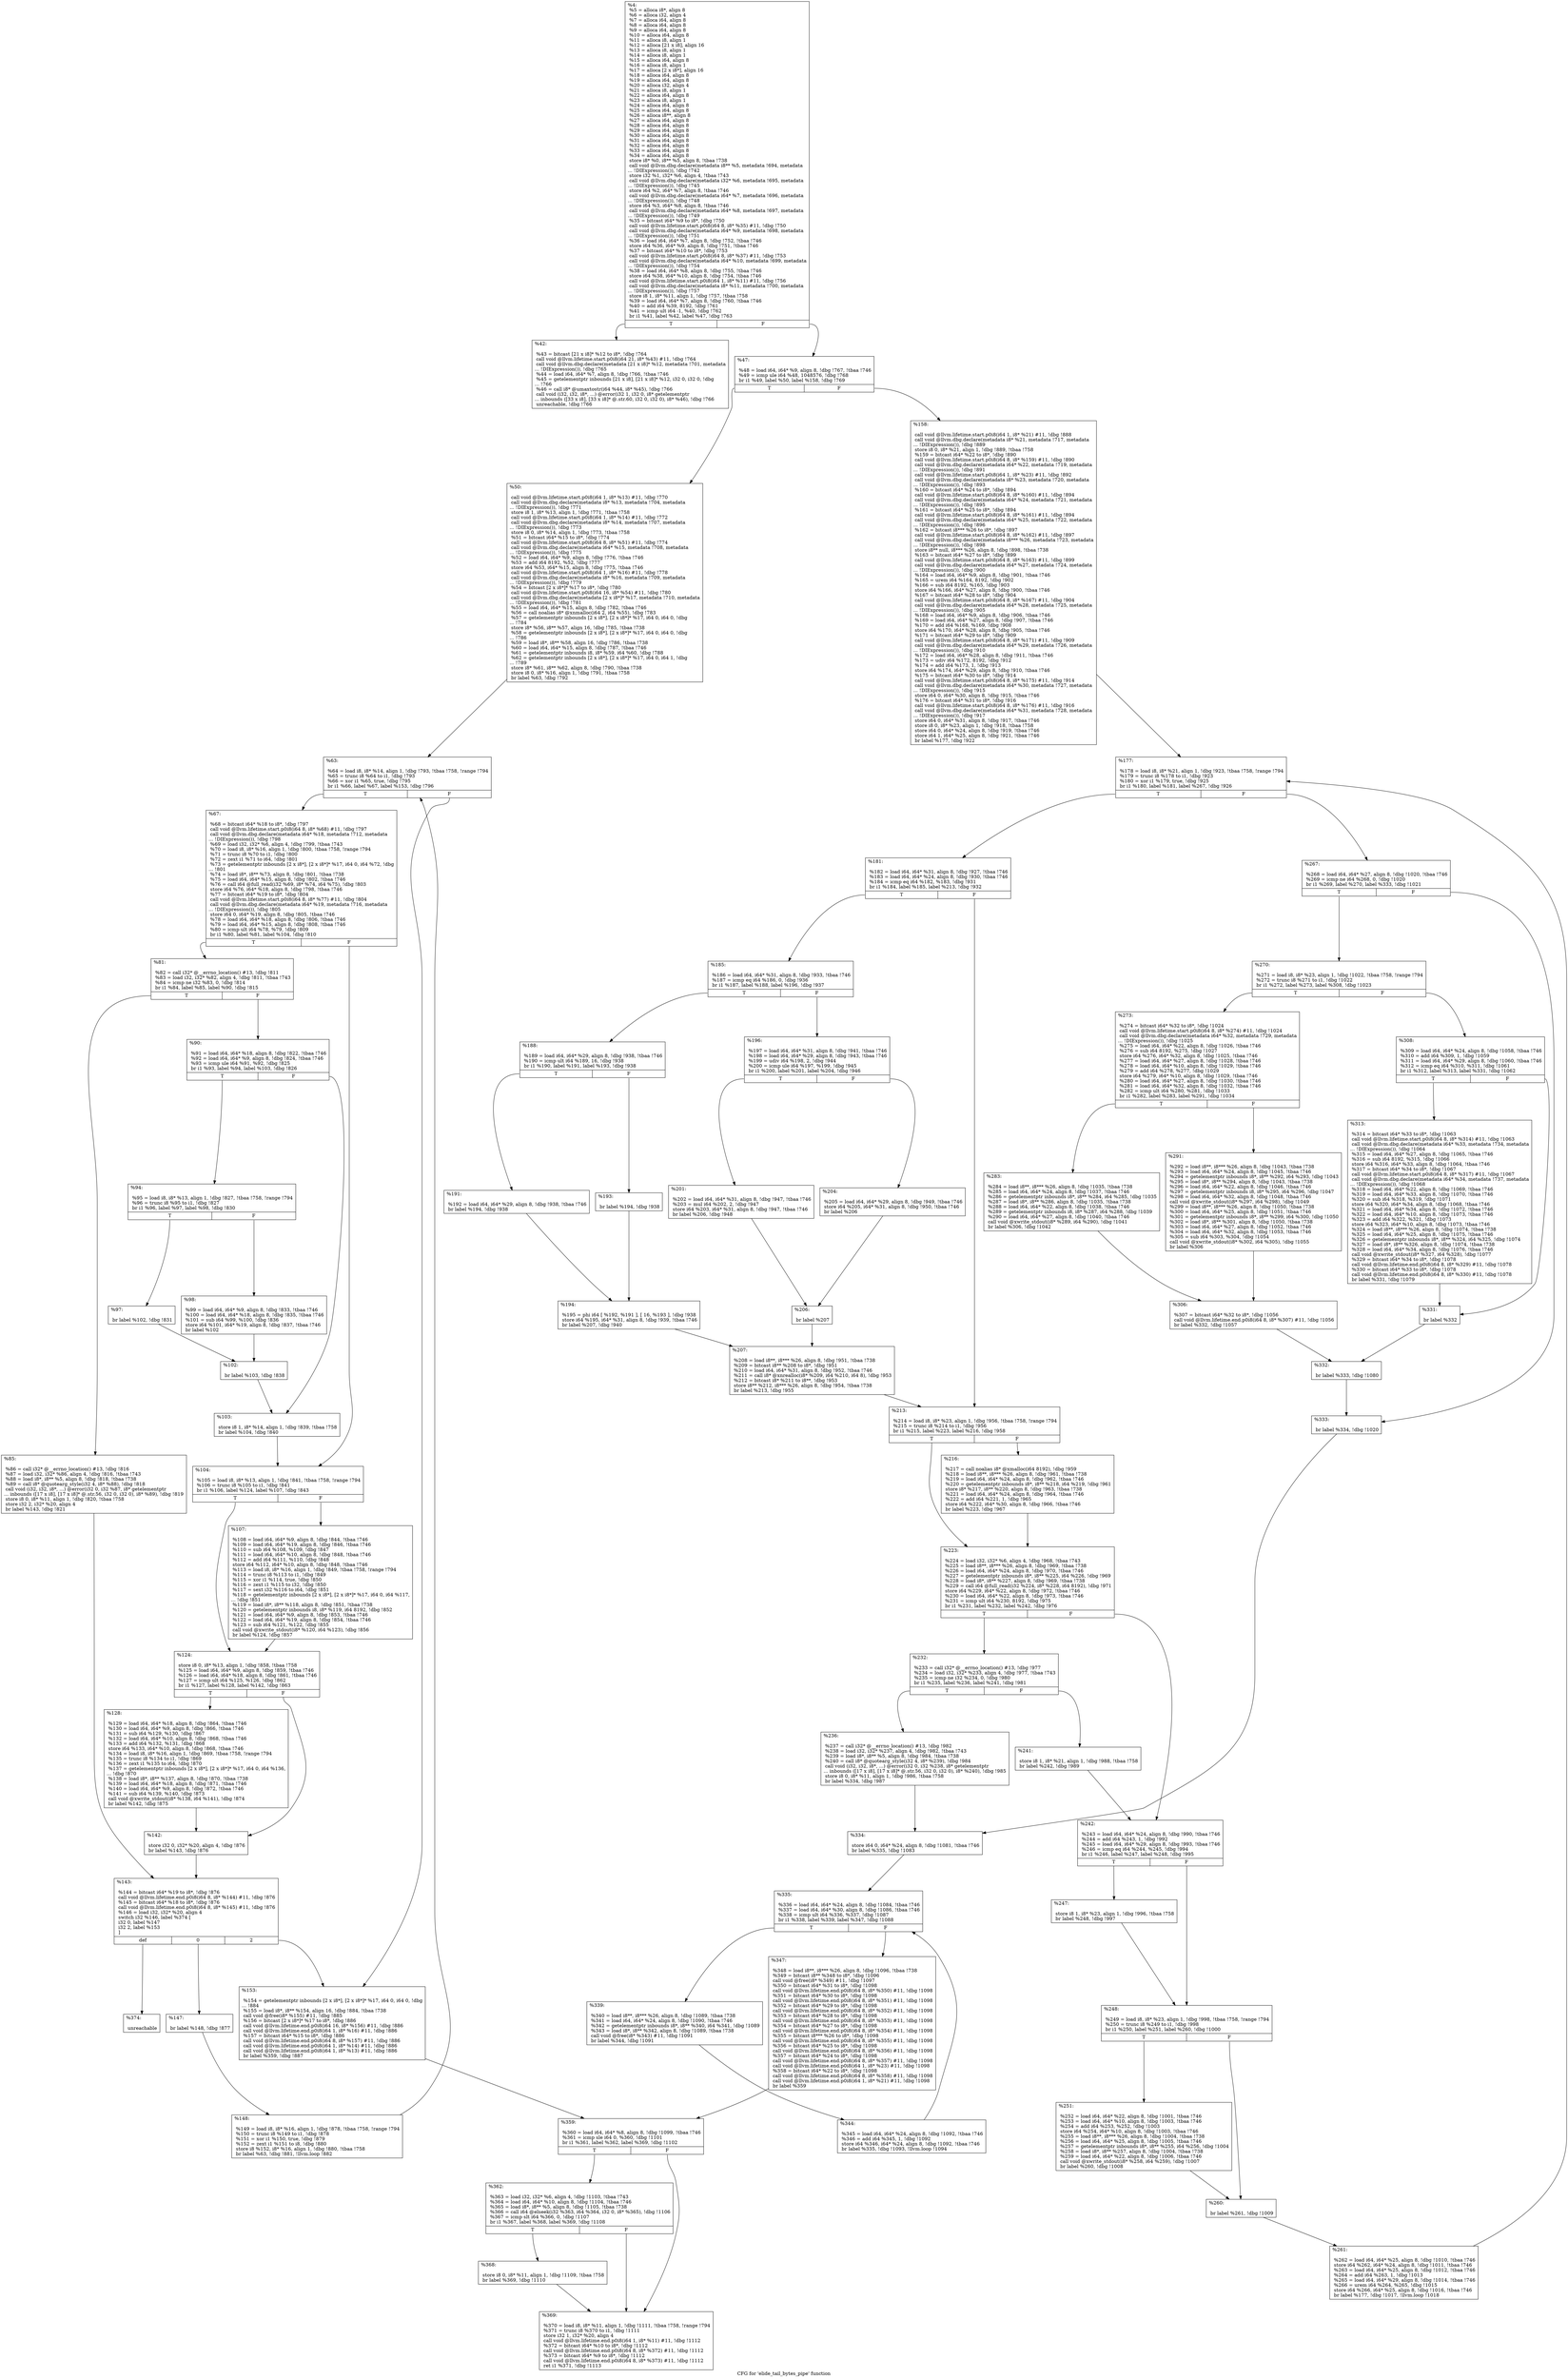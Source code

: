 digraph "CFG for 'elide_tail_bytes_pipe' function" {
	label="CFG for 'elide_tail_bytes_pipe' function";

	Node0x2167550 [shape=record,label="{%4:\l  %5 = alloca i8*, align 8\l  %6 = alloca i32, align 4\l  %7 = alloca i64, align 8\l  %8 = alloca i64, align 8\l  %9 = alloca i64, align 8\l  %10 = alloca i64, align 8\l  %11 = alloca i8, align 1\l  %12 = alloca [21 x i8], align 16\l  %13 = alloca i8, align 1\l  %14 = alloca i8, align 1\l  %15 = alloca i64, align 8\l  %16 = alloca i8, align 1\l  %17 = alloca [2 x i8*], align 16\l  %18 = alloca i64, align 8\l  %19 = alloca i64, align 8\l  %20 = alloca i32, align 4\l  %21 = alloca i8, align 1\l  %22 = alloca i64, align 8\l  %23 = alloca i8, align 1\l  %24 = alloca i64, align 8\l  %25 = alloca i64, align 8\l  %26 = alloca i8**, align 8\l  %27 = alloca i64, align 8\l  %28 = alloca i64, align 8\l  %29 = alloca i64, align 8\l  %30 = alloca i64, align 8\l  %31 = alloca i64, align 8\l  %32 = alloca i64, align 8\l  %33 = alloca i64, align 8\l  %34 = alloca i64, align 8\l  store i8* %0, i8** %5, align 8, !tbaa !738\l  call void @llvm.dbg.declare(metadata i8** %5, metadata !694, metadata\l... !DIExpression()), !dbg !742\l  store i32 %1, i32* %6, align 4, !tbaa !743\l  call void @llvm.dbg.declare(metadata i32* %6, metadata !695, metadata\l... !DIExpression()), !dbg !745\l  store i64 %2, i64* %7, align 8, !tbaa !746\l  call void @llvm.dbg.declare(metadata i64* %7, metadata !696, metadata\l... !DIExpression()), !dbg !748\l  store i64 %3, i64* %8, align 8, !tbaa !746\l  call void @llvm.dbg.declare(metadata i64* %8, metadata !697, metadata\l... !DIExpression()), !dbg !749\l  %35 = bitcast i64* %9 to i8*, !dbg !750\l  call void @llvm.lifetime.start.p0i8(i64 8, i8* %35) #11, !dbg !750\l  call void @llvm.dbg.declare(metadata i64* %9, metadata !698, metadata\l... !DIExpression()), !dbg !751\l  %36 = load i64, i64* %7, align 8, !dbg !752, !tbaa !746\l  store i64 %36, i64* %9, align 8, !dbg !751, !tbaa !746\l  %37 = bitcast i64* %10 to i8*, !dbg !753\l  call void @llvm.lifetime.start.p0i8(i64 8, i8* %37) #11, !dbg !753\l  call void @llvm.dbg.declare(metadata i64* %10, metadata !699, metadata\l... !DIExpression()), !dbg !754\l  %38 = load i64, i64* %8, align 8, !dbg !755, !tbaa !746\l  store i64 %38, i64* %10, align 8, !dbg !754, !tbaa !746\l  call void @llvm.lifetime.start.p0i8(i64 1, i8* %11) #11, !dbg !756\l  call void @llvm.dbg.declare(metadata i8* %11, metadata !700, metadata\l... !DIExpression()), !dbg !757\l  store i8 1, i8* %11, align 1, !dbg !757, !tbaa !758\l  %39 = load i64, i64* %7, align 8, !dbg !760, !tbaa !746\l  %40 = add i64 %39, 8192, !dbg !761\l  %41 = icmp ult i64 -1, %40, !dbg !762\l  br i1 %41, label %42, label %47, !dbg !763\l|{<s0>T|<s1>F}}"];
	Node0x2167550:s0 -> Node0x2145820;
	Node0x2167550:s1 -> Node0x2145870;
	Node0x2145820 [shape=record,label="{%42:\l\l  %43 = bitcast [21 x i8]* %12 to i8*, !dbg !764\l  call void @llvm.lifetime.start.p0i8(i64 21, i8* %43) #11, !dbg !764\l  call void @llvm.dbg.declare(metadata [21 x i8]* %12, metadata !701, metadata\l... !DIExpression()), !dbg !765\l  %44 = load i64, i64* %7, align 8, !dbg !766, !tbaa !746\l  %45 = getelementptr inbounds [21 x i8], [21 x i8]* %12, i32 0, i32 0, !dbg\l... !766\l  %46 = call i8* @umaxtostr(i64 %44, i8* %45), !dbg !766\l  call void (i32, i32, i8*, ...) @error(i32 1, i32 0, i8* getelementptr\l... inbounds ([33 x i8], [33 x i8]* @.str.60, i32 0, i32 0), i8* %46), !dbg !766\l  unreachable, !dbg !766\l}"];
	Node0x2145870 [shape=record,label="{%47:\l\l  %48 = load i64, i64* %9, align 8, !dbg !767, !tbaa !746\l  %49 = icmp ule i64 %48, 1048576, !dbg !768\l  br i1 %49, label %50, label %158, !dbg !769\l|{<s0>T|<s1>F}}"];
	Node0x2145870:s0 -> Node0x21458c0;
	Node0x2145870:s1 -> Node0x2145f00;
	Node0x21458c0 [shape=record,label="{%50:\l\l  call void @llvm.lifetime.start.p0i8(i64 1, i8* %13) #11, !dbg !770\l  call void @llvm.dbg.declare(metadata i8* %13, metadata !704, metadata\l... !DIExpression()), !dbg !771\l  store i8 1, i8* %13, align 1, !dbg !771, !tbaa !758\l  call void @llvm.lifetime.start.p0i8(i64 1, i8* %14) #11, !dbg !772\l  call void @llvm.dbg.declare(metadata i8* %14, metadata !707, metadata\l... !DIExpression()), !dbg !773\l  store i8 0, i8* %14, align 1, !dbg !773, !tbaa !758\l  %51 = bitcast i64* %15 to i8*, !dbg !774\l  call void @llvm.lifetime.start.p0i8(i64 8, i8* %51) #11, !dbg !774\l  call void @llvm.dbg.declare(metadata i64* %15, metadata !708, metadata\l... !DIExpression()), !dbg !775\l  %52 = load i64, i64* %9, align 8, !dbg !776, !tbaa !746\l  %53 = add i64 8192, %52, !dbg !777\l  store i64 %53, i64* %15, align 8, !dbg !775, !tbaa !746\l  call void @llvm.lifetime.start.p0i8(i64 1, i8* %16) #11, !dbg !778\l  call void @llvm.dbg.declare(metadata i8* %16, metadata !709, metadata\l... !DIExpression()), !dbg !779\l  %54 = bitcast [2 x i8*]* %17 to i8*, !dbg !780\l  call void @llvm.lifetime.start.p0i8(i64 16, i8* %54) #11, !dbg !780\l  call void @llvm.dbg.declare(metadata [2 x i8*]* %17, metadata !710, metadata\l... !DIExpression()), !dbg !781\l  %55 = load i64, i64* %15, align 8, !dbg !782, !tbaa !746\l  %56 = call noalias i8* @xnmalloc(i64 2, i64 %55), !dbg !783\l  %57 = getelementptr inbounds [2 x i8*], [2 x i8*]* %17, i64 0, i64 0, !dbg\l... !784\l  store i8* %56, i8** %57, align 16, !dbg !785, !tbaa !738\l  %58 = getelementptr inbounds [2 x i8*], [2 x i8*]* %17, i64 0, i64 0, !dbg\l... !786\l  %59 = load i8*, i8** %58, align 16, !dbg !786, !tbaa !738\l  %60 = load i64, i64* %15, align 8, !dbg !787, !tbaa !746\l  %61 = getelementptr inbounds i8, i8* %59, i64 %60, !dbg !788\l  %62 = getelementptr inbounds [2 x i8*], [2 x i8*]* %17, i64 0, i64 1, !dbg\l... !789\l  store i8* %61, i8** %62, align 8, !dbg !790, !tbaa !738\l  store i8 0, i8* %16, align 1, !dbg !791, !tbaa !758\l  br label %63, !dbg !792\l}"];
	Node0x21458c0 -> Node0x2145910;
	Node0x2145910 [shape=record,label="{%63:\l\l  %64 = load i8, i8* %14, align 1, !dbg !793, !tbaa !758, !range !794\l  %65 = trunc i8 %64 to i1, !dbg !793\l  %66 = xor i1 %65, true, !dbg !795\l  br i1 %66, label %67, label %153, !dbg !796\l|{<s0>T|<s1>F}}"];
	Node0x2145910:s0 -> Node0x2145960;
	Node0x2145910:s1 -> Node0x2145eb0;
	Node0x2145960 [shape=record,label="{%67:\l\l  %68 = bitcast i64* %18 to i8*, !dbg !797\l  call void @llvm.lifetime.start.p0i8(i64 8, i8* %68) #11, !dbg !797\l  call void @llvm.dbg.declare(metadata i64* %18, metadata !712, metadata\l... !DIExpression()), !dbg !798\l  %69 = load i32, i32* %6, align 4, !dbg !799, !tbaa !743\l  %70 = load i8, i8* %16, align 1, !dbg !800, !tbaa !758, !range !794\l  %71 = trunc i8 %70 to i1, !dbg !800\l  %72 = zext i1 %71 to i64, !dbg !801\l  %73 = getelementptr inbounds [2 x i8*], [2 x i8*]* %17, i64 0, i64 %72, !dbg\l... !801\l  %74 = load i8*, i8** %73, align 8, !dbg !801, !tbaa !738\l  %75 = load i64, i64* %15, align 8, !dbg !802, !tbaa !746\l  %76 = call i64 @full_read(i32 %69, i8* %74, i64 %75), !dbg !803\l  store i64 %76, i64* %18, align 8, !dbg !798, !tbaa !746\l  %77 = bitcast i64* %19 to i8*, !dbg !804\l  call void @llvm.lifetime.start.p0i8(i64 8, i8* %77) #11, !dbg !804\l  call void @llvm.dbg.declare(metadata i64* %19, metadata !716, metadata\l... !DIExpression()), !dbg !805\l  store i64 0, i64* %19, align 8, !dbg !805, !tbaa !746\l  %78 = load i64, i64* %18, align 8, !dbg !806, !tbaa !746\l  %79 = load i64, i64* %15, align 8, !dbg !808, !tbaa !746\l  %80 = icmp ult i64 %78, %79, !dbg !809\l  br i1 %80, label %81, label %104, !dbg !810\l|{<s0>T|<s1>F}}"];
	Node0x2145960:s0 -> Node0x21459b0;
	Node0x2145960:s1 -> Node0x2145c30;
	Node0x21459b0 [shape=record,label="{%81:\l\l  %82 = call i32* @__errno_location() #13, !dbg !811\l  %83 = load i32, i32* %82, align 4, !dbg !811, !tbaa !743\l  %84 = icmp ne i32 %83, 0, !dbg !814\l  br i1 %84, label %85, label %90, !dbg !815\l|{<s0>T|<s1>F}}"];
	Node0x21459b0:s0 -> Node0x2145a00;
	Node0x21459b0:s1 -> Node0x2145a50;
	Node0x2145a00 [shape=record,label="{%85:\l\l  %86 = call i32* @__errno_location() #13, !dbg !816\l  %87 = load i32, i32* %86, align 4, !dbg !816, !tbaa !743\l  %88 = load i8*, i8** %5, align 8, !dbg !818, !tbaa !738\l  %89 = call i8* @quotearg_style(i32 4, i8* %88), !dbg !818\l  call void (i32, i32, i8*, ...) @error(i32 0, i32 %87, i8* getelementptr\l... inbounds ([17 x i8], [17 x i8]* @.str.56, i32 0, i32 0), i8* %89), !dbg !819\l  store i8 0, i8* %11, align 1, !dbg !820, !tbaa !758\l  store i32 2, i32* %20, align 4\l  br label %143, !dbg !821\l}"];
	Node0x2145a00 -> Node0x2145dc0;
	Node0x2145a50 [shape=record,label="{%90:\l\l  %91 = load i64, i64* %18, align 8, !dbg !822, !tbaa !746\l  %92 = load i64, i64* %9, align 8, !dbg !824, !tbaa !746\l  %93 = icmp ule i64 %91, %92, !dbg !825\l  br i1 %93, label %94, label %103, !dbg !826\l|{<s0>T|<s1>F}}"];
	Node0x2145a50:s0 -> Node0x2145aa0;
	Node0x2145a50:s1 -> Node0x2145be0;
	Node0x2145aa0 [shape=record,label="{%94:\l\l  %95 = load i8, i8* %13, align 1, !dbg !827, !tbaa !758, !range !794\l  %96 = trunc i8 %95 to i1, !dbg !827\l  br i1 %96, label %97, label %98, !dbg !830\l|{<s0>T|<s1>F}}"];
	Node0x2145aa0:s0 -> Node0x2145af0;
	Node0x2145aa0:s1 -> Node0x2145b40;
	Node0x2145af0 [shape=record,label="{%97:\l\l  br label %102, !dbg !831\l}"];
	Node0x2145af0 -> Node0x2145b90;
	Node0x2145b40 [shape=record,label="{%98:\l\l  %99 = load i64, i64* %9, align 8, !dbg !833, !tbaa !746\l  %100 = load i64, i64* %18, align 8, !dbg !835, !tbaa !746\l  %101 = sub i64 %99, %100, !dbg !836\l  store i64 %101, i64* %19, align 8, !dbg !837, !tbaa !746\l  br label %102\l}"];
	Node0x2145b40 -> Node0x2145b90;
	Node0x2145b90 [shape=record,label="{%102:\l\l  br label %103, !dbg !838\l}"];
	Node0x2145b90 -> Node0x2145be0;
	Node0x2145be0 [shape=record,label="{%103:\l\l  store i8 1, i8* %14, align 1, !dbg !839, !tbaa !758\l  br label %104, !dbg !840\l}"];
	Node0x2145be0 -> Node0x2145c30;
	Node0x2145c30 [shape=record,label="{%104:\l\l  %105 = load i8, i8* %13, align 1, !dbg !841, !tbaa !758, !range !794\l  %106 = trunc i8 %105 to i1, !dbg !841\l  br i1 %106, label %124, label %107, !dbg !843\l|{<s0>T|<s1>F}}"];
	Node0x2145c30:s0 -> Node0x2145cd0;
	Node0x2145c30:s1 -> Node0x2145c80;
	Node0x2145c80 [shape=record,label="{%107:\l\l  %108 = load i64, i64* %9, align 8, !dbg !844, !tbaa !746\l  %109 = load i64, i64* %19, align 8, !dbg !846, !tbaa !746\l  %110 = sub i64 %108, %109, !dbg !847\l  %111 = load i64, i64* %10, align 8, !dbg !848, !tbaa !746\l  %112 = add i64 %111, %110, !dbg !848\l  store i64 %112, i64* %10, align 8, !dbg !848, !tbaa !746\l  %113 = load i8, i8* %16, align 1, !dbg !849, !tbaa !758, !range !794\l  %114 = trunc i8 %113 to i1, !dbg !849\l  %115 = xor i1 %114, true, !dbg !850\l  %116 = zext i1 %115 to i32, !dbg !850\l  %117 = sext i32 %116 to i64, !dbg !851\l  %118 = getelementptr inbounds [2 x i8*], [2 x i8*]* %17, i64 0, i64 %117,\l... !dbg !851\l  %119 = load i8*, i8** %118, align 8, !dbg !851, !tbaa !738\l  %120 = getelementptr inbounds i8, i8* %119, i64 8192, !dbg !852\l  %121 = load i64, i64* %9, align 8, !dbg !853, !tbaa !746\l  %122 = load i64, i64* %19, align 8, !dbg !854, !tbaa !746\l  %123 = sub i64 %121, %122, !dbg !855\l  call void @xwrite_stdout(i8* %120, i64 %123), !dbg !856\l  br label %124, !dbg !857\l}"];
	Node0x2145c80 -> Node0x2145cd0;
	Node0x2145cd0 [shape=record,label="{%124:\l\l  store i8 0, i8* %13, align 1, !dbg !858, !tbaa !758\l  %125 = load i64, i64* %9, align 8, !dbg !859, !tbaa !746\l  %126 = load i64, i64* %18, align 8, !dbg !861, !tbaa !746\l  %127 = icmp ult i64 %125, %126, !dbg !862\l  br i1 %127, label %128, label %142, !dbg !863\l|{<s0>T|<s1>F}}"];
	Node0x2145cd0:s0 -> Node0x2145d20;
	Node0x2145cd0:s1 -> Node0x2145d70;
	Node0x2145d20 [shape=record,label="{%128:\l\l  %129 = load i64, i64* %18, align 8, !dbg !864, !tbaa !746\l  %130 = load i64, i64* %9, align 8, !dbg !866, !tbaa !746\l  %131 = sub i64 %129, %130, !dbg !867\l  %132 = load i64, i64* %10, align 8, !dbg !868, !tbaa !746\l  %133 = add i64 %132, %131, !dbg !868\l  store i64 %133, i64* %10, align 8, !dbg !868, !tbaa !746\l  %134 = load i8, i8* %16, align 1, !dbg !869, !tbaa !758, !range !794\l  %135 = trunc i8 %134 to i1, !dbg !869\l  %136 = zext i1 %135 to i64, !dbg !870\l  %137 = getelementptr inbounds [2 x i8*], [2 x i8*]* %17, i64 0, i64 %136,\l... !dbg !870\l  %138 = load i8*, i8** %137, align 8, !dbg !870, !tbaa !738\l  %139 = load i64, i64* %18, align 8, !dbg !871, !tbaa !746\l  %140 = load i64, i64* %9, align 8, !dbg !872, !tbaa !746\l  %141 = sub i64 %139, %140, !dbg !873\l  call void @xwrite_stdout(i8* %138, i64 %141), !dbg !874\l  br label %142, !dbg !875\l}"];
	Node0x2145d20 -> Node0x2145d70;
	Node0x2145d70 [shape=record,label="{%142:\l\l  store i32 0, i32* %20, align 4, !dbg !876\l  br label %143, !dbg !876\l}"];
	Node0x2145d70 -> Node0x2145dc0;
	Node0x2145dc0 [shape=record,label="{%143:\l\l  %144 = bitcast i64* %19 to i8*, !dbg !876\l  call void @llvm.lifetime.end.p0i8(i64 8, i8* %144) #11, !dbg !876\l  %145 = bitcast i64* %18 to i8*, !dbg !876\l  call void @llvm.lifetime.end.p0i8(i64 8, i8* %145) #11, !dbg !876\l  %146 = load i32, i32* %20, align 4\l  switch i32 %146, label %374 [\l    i32 0, label %147\l    i32 2, label %153\l  ]\l|{<s0>def|<s1>0|<s2>2}}"];
	Node0x2145dc0:s0 -> Node0x2146d10;
	Node0x2145dc0:s1 -> Node0x2145e10;
	Node0x2145dc0:s2 -> Node0x2145eb0;
	Node0x2145e10 [shape=record,label="{%147:\l\l  br label %148, !dbg !877\l}"];
	Node0x2145e10 -> Node0x2145e60;
	Node0x2145e60 [shape=record,label="{%148:\l\l  %149 = load i8, i8* %16, align 1, !dbg !878, !tbaa !758, !range !794\l  %150 = trunc i8 %149 to i1, !dbg !878\l  %151 = xor i1 %150, true, !dbg !879\l  %152 = zext i1 %151 to i8, !dbg !880\l  store i8 %152, i8* %16, align 1, !dbg !880, !tbaa !758\l  br label %63, !dbg !881, !llvm.loop !882\l}"];
	Node0x2145e60 -> Node0x2145910;
	Node0x2145eb0 [shape=record,label="{%153:\l\l  %154 = getelementptr inbounds [2 x i8*], [2 x i8*]* %17, i64 0, i64 0, !dbg\l... !884\l  %155 = load i8*, i8** %154, align 16, !dbg !884, !tbaa !738\l  call void @free(i8* %155) #11, !dbg !885\l  %156 = bitcast [2 x i8*]* %17 to i8*, !dbg !886\l  call void @llvm.lifetime.end.p0i8(i64 16, i8* %156) #11, !dbg !886\l  call void @llvm.lifetime.end.p0i8(i64 1, i8* %16) #11, !dbg !886\l  %157 = bitcast i64* %15 to i8*, !dbg !886\l  call void @llvm.lifetime.end.p0i8(i64 8, i8* %157) #11, !dbg !886\l  call void @llvm.lifetime.end.p0i8(i64 1, i8* %14) #11, !dbg !886\l  call void @llvm.lifetime.end.p0i8(i64 1, i8* %13) #11, !dbg !886\l  br label %359, !dbg !887\l}"];
	Node0x2145eb0 -> Node0x2146bd0;
	Node0x2145f00 [shape=record,label="{%158:\l\l  call void @llvm.lifetime.start.p0i8(i64 1, i8* %21) #11, !dbg !888\l  call void @llvm.dbg.declare(metadata i8* %21, metadata !717, metadata\l... !DIExpression()), !dbg !889\l  store i8 0, i8* %21, align 1, !dbg !889, !tbaa !758\l  %159 = bitcast i64* %22 to i8*, !dbg !890\l  call void @llvm.lifetime.start.p0i8(i64 8, i8* %159) #11, !dbg !890\l  call void @llvm.dbg.declare(metadata i64* %22, metadata !719, metadata\l... !DIExpression()), !dbg !891\l  call void @llvm.lifetime.start.p0i8(i64 1, i8* %23) #11, !dbg !892\l  call void @llvm.dbg.declare(metadata i8* %23, metadata !720, metadata\l... !DIExpression()), !dbg !893\l  %160 = bitcast i64* %24 to i8*, !dbg !894\l  call void @llvm.lifetime.start.p0i8(i64 8, i8* %160) #11, !dbg !894\l  call void @llvm.dbg.declare(metadata i64* %24, metadata !721, metadata\l... !DIExpression()), !dbg !895\l  %161 = bitcast i64* %25 to i8*, !dbg !894\l  call void @llvm.lifetime.start.p0i8(i64 8, i8* %161) #11, !dbg !894\l  call void @llvm.dbg.declare(metadata i64* %25, metadata !722, metadata\l... !DIExpression()), !dbg !896\l  %162 = bitcast i8*** %26 to i8*, !dbg !897\l  call void @llvm.lifetime.start.p0i8(i64 8, i8* %162) #11, !dbg !897\l  call void @llvm.dbg.declare(metadata i8*** %26, metadata !723, metadata\l... !DIExpression()), !dbg !898\l  store i8** null, i8*** %26, align 8, !dbg !898, !tbaa !738\l  %163 = bitcast i64* %27 to i8*, !dbg !899\l  call void @llvm.lifetime.start.p0i8(i64 8, i8* %163) #11, !dbg !899\l  call void @llvm.dbg.declare(metadata i64* %27, metadata !724, metadata\l... !DIExpression()), !dbg !900\l  %164 = load i64, i64* %9, align 8, !dbg !901, !tbaa !746\l  %165 = urem i64 %164, 8192, !dbg !902\l  %166 = sub i64 8192, %165, !dbg !903\l  store i64 %166, i64* %27, align 8, !dbg !900, !tbaa !746\l  %167 = bitcast i64* %28 to i8*, !dbg !904\l  call void @llvm.lifetime.start.p0i8(i64 8, i8* %167) #11, !dbg !904\l  call void @llvm.dbg.declare(metadata i64* %28, metadata !725, metadata\l... !DIExpression()), !dbg !905\l  %168 = load i64, i64* %9, align 8, !dbg !906, !tbaa !746\l  %169 = load i64, i64* %27, align 8, !dbg !907, !tbaa !746\l  %170 = add i64 %168, %169, !dbg !908\l  store i64 %170, i64* %28, align 8, !dbg !905, !tbaa !746\l  %171 = bitcast i64* %29 to i8*, !dbg !909\l  call void @llvm.lifetime.start.p0i8(i64 8, i8* %171) #11, !dbg !909\l  call void @llvm.dbg.declare(metadata i64* %29, metadata !726, metadata\l... !DIExpression()), !dbg !910\l  %172 = load i64, i64* %28, align 8, !dbg !911, !tbaa !746\l  %173 = udiv i64 %172, 8192, !dbg !912\l  %174 = add i64 %173, 1, !dbg !913\l  store i64 %174, i64* %29, align 8, !dbg !910, !tbaa !746\l  %175 = bitcast i64* %30 to i8*, !dbg !914\l  call void @llvm.lifetime.start.p0i8(i64 8, i8* %175) #11, !dbg !914\l  call void @llvm.dbg.declare(metadata i64* %30, metadata !727, metadata\l... !DIExpression()), !dbg !915\l  store i64 0, i64* %30, align 8, !dbg !915, !tbaa !746\l  %176 = bitcast i64* %31 to i8*, !dbg !916\l  call void @llvm.lifetime.start.p0i8(i64 8, i8* %176) #11, !dbg !916\l  call void @llvm.dbg.declare(metadata i64* %31, metadata !728, metadata\l... !DIExpression()), !dbg !917\l  store i64 0, i64* %31, align 8, !dbg !917, !tbaa !746\l  store i8 0, i8* %23, align 1, !dbg !918, !tbaa !758\l  store i64 0, i64* %24, align 8, !dbg !919, !tbaa !746\l  store i64 1, i64* %25, align 8, !dbg !921, !tbaa !746\l  br label %177, !dbg !922\l}"];
	Node0x2145f00 -> Node0x2145f50;
	Node0x2145f50 [shape=record,label="{%177:\l\l  %178 = load i8, i8* %21, align 1, !dbg !923, !tbaa !758, !range !794\l  %179 = trunc i8 %178 to i1, !dbg !923\l  %180 = xor i1 %179, true, !dbg !925\l  br i1 %180, label %181, label %267, !dbg !926\l|{<s0>T|<s1>F}}"];
	Node0x2145f50:s0 -> Node0x2145fa0;
	Node0x2145f50:s1 -> Node0x21466d0;
	Node0x2145fa0 [shape=record,label="{%181:\l\l  %182 = load i64, i64* %31, align 8, !dbg !927, !tbaa !746\l  %183 = load i64, i64* %24, align 8, !dbg !930, !tbaa !746\l  %184 = icmp eq i64 %182, %183, !dbg !931\l  br i1 %184, label %185, label %213, !dbg !932\l|{<s0>T|<s1>F}}"];
	Node0x2145fa0:s0 -> Node0x2145ff0;
	Node0x2145fa0:s1 -> Node0x2146310;
	Node0x2145ff0 [shape=record,label="{%185:\l\l  %186 = load i64, i64* %31, align 8, !dbg !933, !tbaa !746\l  %187 = icmp eq i64 %186, 0, !dbg !936\l  br i1 %187, label %188, label %196, !dbg !937\l|{<s0>T|<s1>F}}"];
	Node0x2145ff0:s0 -> Node0x2146040;
	Node0x2145ff0:s1 -> Node0x2146180;
	Node0x2146040 [shape=record,label="{%188:\l\l  %189 = load i64, i64* %29, align 8, !dbg !938, !tbaa !746\l  %190 = icmp ult i64 %189, 16, !dbg !938\l  br i1 %190, label %191, label %193, !dbg !938\l|{<s0>T|<s1>F}}"];
	Node0x2146040:s0 -> Node0x2146090;
	Node0x2146040:s1 -> Node0x21460e0;
	Node0x2146090 [shape=record,label="{%191:\l\l  %192 = load i64, i64* %29, align 8, !dbg !938, !tbaa !746\l  br label %194, !dbg !938\l}"];
	Node0x2146090 -> Node0x2146130;
	Node0x21460e0 [shape=record,label="{%193:\l\l  br label %194, !dbg !938\l}"];
	Node0x21460e0 -> Node0x2146130;
	Node0x2146130 [shape=record,label="{%194:\l\l  %195 = phi i64 [ %192, %191 ], [ 16, %193 ], !dbg !938\l  store i64 %195, i64* %31, align 8, !dbg !939, !tbaa !746\l  br label %207, !dbg !940\l}"];
	Node0x2146130 -> Node0x21462c0;
	Node0x2146180 [shape=record,label="{%196:\l\l  %197 = load i64, i64* %31, align 8, !dbg !941, !tbaa !746\l  %198 = load i64, i64* %29, align 8, !dbg !943, !tbaa !746\l  %199 = udiv i64 %198, 2, !dbg !944\l  %200 = icmp ule i64 %197, %199, !dbg !945\l  br i1 %200, label %201, label %204, !dbg !946\l|{<s0>T|<s1>F}}"];
	Node0x2146180:s0 -> Node0x21461d0;
	Node0x2146180:s1 -> Node0x2146220;
	Node0x21461d0 [shape=record,label="{%201:\l\l  %202 = load i64, i64* %31, align 8, !dbg !947, !tbaa !746\l  %203 = mul i64 %202, 2, !dbg !947\l  store i64 %203, i64* %31, align 8, !dbg !947, !tbaa !746\l  br label %206, !dbg !948\l}"];
	Node0x21461d0 -> Node0x2146270;
	Node0x2146220 [shape=record,label="{%204:\l\l  %205 = load i64, i64* %29, align 8, !dbg !949, !tbaa !746\l  store i64 %205, i64* %31, align 8, !dbg !950, !tbaa !746\l  br label %206\l}"];
	Node0x2146220 -> Node0x2146270;
	Node0x2146270 [shape=record,label="{%206:\l\l  br label %207\l}"];
	Node0x2146270 -> Node0x21462c0;
	Node0x21462c0 [shape=record,label="{%207:\l\l  %208 = load i8**, i8*** %26, align 8, !dbg !951, !tbaa !738\l  %209 = bitcast i8** %208 to i8*, !dbg !951\l  %210 = load i64, i64* %31, align 8, !dbg !952, !tbaa !746\l  %211 = call i8* @xnrealloc(i8* %209, i64 %210, i64 8), !dbg !953\l  %212 = bitcast i8* %211 to i8**, !dbg !953\l  store i8** %212, i8*** %26, align 8, !dbg !954, !tbaa !738\l  br label %213, !dbg !955\l}"];
	Node0x21462c0 -> Node0x2146310;
	Node0x2146310 [shape=record,label="{%213:\l\l  %214 = load i8, i8* %23, align 1, !dbg !956, !tbaa !758, !range !794\l  %215 = trunc i8 %214 to i1, !dbg !956\l  br i1 %215, label %223, label %216, !dbg !958\l|{<s0>T|<s1>F}}"];
	Node0x2146310:s0 -> Node0x21463b0;
	Node0x2146310:s1 -> Node0x2146360;
	Node0x2146360 [shape=record,label="{%216:\l\l  %217 = call noalias i8* @xmalloc(i64 8192), !dbg !959\l  %218 = load i8**, i8*** %26, align 8, !dbg !961, !tbaa !738\l  %219 = load i64, i64* %24, align 8, !dbg !962, !tbaa !746\l  %220 = getelementptr inbounds i8*, i8** %218, i64 %219, !dbg !961\l  store i8* %217, i8** %220, align 8, !dbg !963, !tbaa !738\l  %221 = load i64, i64* %24, align 8, !dbg !964, !tbaa !746\l  %222 = add i64 %221, 1, !dbg !965\l  store i64 %222, i64* %30, align 8, !dbg !966, !tbaa !746\l  br label %223, !dbg !967\l}"];
	Node0x2146360 -> Node0x21463b0;
	Node0x21463b0 [shape=record,label="{%223:\l\l  %224 = load i32, i32* %6, align 4, !dbg !968, !tbaa !743\l  %225 = load i8**, i8*** %26, align 8, !dbg !969, !tbaa !738\l  %226 = load i64, i64* %24, align 8, !dbg !970, !tbaa !746\l  %227 = getelementptr inbounds i8*, i8** %225, i64 %226, !dbg !969\l  %228 = load i8*, i8** %227, align 8, !dbg !969, !tbaa !738\l  %229 = call i64 @full_read(i32 %224, i8* %228, i64 8192), !dbg !971\l  store i64 %229, i64* %22, align 8, !dbg !972, !tbaa !746\l  %230 = load i64, i64* %22, align 8, !dbg !973, !tbaa !746\l  %231 = icmp ult i64 %230, 8192, !dbg !975\l  br i1 %231, label %232, label %242, !dbg !976\l|{<s0>T|<s1>F}}"];
	Node0x21463b0:s0 -> Node0x2146400;
	Node0x21463b0:s1 -> Node0x21464f0;
	Node0x2146400 [shape=record,label="{%232:\l\l  %233 = call i32* @__errno_location() #13, !dbg !977\l  %234 = load i32, i32* %233, align 4, !dbg !977, !tbaa !743\l  %235 = icmp ne i32 %234, 0, !dbg !980\l  br i1 %235, label %236, label %241, !dbg !981\l|{<s0>T|<s1>F}}"];
	Node0x2146400:s0 -> Node0x2146450;
	Node0x2146400:s1 -> Node0x21464a0;
	Node0x2146450 [shape=record,label="{%236:\l\l  %237 = call i32* @__errno_location() #13, !dbg !982\l  %238 = load i32, i32* %237, align 4, !dbg !982, !tbaa !743\l  %239 = load i8*, i8** %5, align 8, !dbg !984, !tbaa !738\l  %240 = call i8* @quotearg_style(i32 4, i8* %239), !dbg !984\l  call void (i32, i32, i8*, ...) @error(i32 0, i32 %238, i8* getelementptr\l... inbounds ([17 x i8], [17 x i8]* @.str.56, i32 0, i32 0), i8* %240), !dbg !985\l  store i8 0, i8* %11, align 1, !dbg !986, !tbaa !758\l  br label %334, !dbg !987\l}"];
	Node0x2146450 -> Node0x2146a40;
	Node0x21464a0 [shape=record,label="{%241:\l\l  store i8 1, i8* %21, align 1, !dbg !988, !tbaa !758\l  br label %242, !dbg !989\l}"];
	Node0x21464a0 -> Node0x21464f0;
	Node0x21464f0 [shape=record,label="{%242:\l\l  %243 = load i64, i64* %24, align 8, !dbg !990, !tbaa !746\l  %244 = add i64 %243, 1, !dbg !992\l  %245 = load i64, i64* %29, align 8, !dbg !993, !tbaa !746\l  %246 = icmp eq i64 %244, %245, !dbg !994\l  br i1 %246, label %247, label %248, !dbg !995\l|{<s0>T|<s1>F}}"];
	Node0x21464f0:s0 -> Node0x2146540;
	Node0x21464f0:s1 -> Node0x2146590;
	Node0x2146540 [shape=record,label="{%247:\l\l  store i8 1, i8* %23, align 1, !dbg !996, !tbaa !758\l  br label %248, !dbg !997\l}"];
	Node0x2146540 -> Node0x2146590;
	Node0x2146590 [shape=record,label="{%248:\l\l  %249 = load i8, i8* %23, align 1, !dbg !998, !tbaa !758, !range !794\l  %250 = trunc i8 %249 to i1, !dbg !998\l  br i1 %250, label %251, label %260, !dbg !1000\l|{<s0>T|<s1>F}}"];
	Node0x2146590:s0 -> Node0x21465e0;
	Node0x2146590:s1 -> Node0x2146630;
	Node0x21465e0 [shape=record,label="{%251:\l\l  %252 = load i64, i64* %22, align 8, !dbg !1001, !tbaa !746\l  %253 = load i64, i64* %10, align 8, !dbg !1003, !tbaa !746\l  %254 = add i64 %253, %252, !dbg !1003\l  store i64 %254, i64* %10, align 8, !dbg !1003, !tbaa !746\l  %255 = load i8**, i8*** %26, align 8, !dbg !1004, !tbaa !738\l  %256 = load i64, i64* %25, align 8, !dbg !1005, !tbaa !746\l  %257 = getelementptr inbounds i8*, i8** %255, i64 %256, !dbg !1004\l  %258 = load i8*, i8** %257, align 8, !dbg !1004, !tbaa !738\l  %259 = load i64, i64* %22, align 8, !dbg !1006, !tbaa !746\l  call void @xwrite_stdout(i8* %258, i64 %259), !dbg !1007\l  br label %260, !dbg !1008\l}"];
	Node0x21465e0 -> Node0x2146630;
	Node0x2146630 [shape=record,label="{%260:\l\l  br label %261, !dbg !1009\l}"];
	Node0x2146630 -> Node0x2146680;
	Node0x2146680 [shape=record,label="{%261:\l\l  %262 = load i64, i64* %25, align 8, !dbg !1010, !tbaa !746\l  store i64 %262, i64* %24, align 8, !dbg !1011, !tbaa !746\l  %263 = load i64, i64* %25, align 8, !dbg !1012, !tbaa !746\l  %264 = add i64 %263, 1, !dbg !1013\l  %265 = load i64, i64* %29, align 8, !dbg !1014, !tbaa !746\l  %266 = urem i64 %264, %265, !dbg !1015\l  store i64 %266, i64* %25, align 8, !dbg !1016, !tbaa !746\l  br label %177, !dbg !1017, !llvm.loop !1018\l}"];
	Node0x2146680 -> Node0x2145f50;
	Node0x21466d0 [shape=record,label="{%267:\l\l  %268 = load i64, i64* %27, align 8, !dbg !1020, !tbaa !746\l  %269 = icmp ne i64 %268, 0, !dbg !1020\l  br i1 %269, label %270, label %333, !dbg !1021\l|{<s0>T|<s1>F}}"];
	Node0x21466d0:s0 -> Node0x2146720;
	Node0x21466d0:s1 -> Node0x21469f0;
	Node0x2146720 [shape=record,label="{%270:\l\l  %271 = load i8, i8* %23, align 1, !dbg !1022, !tbaa !758, !range !794\l  %272 = trunc i8 %271 to i1, !dbg !1022\l  br i1 %272, label %273, label %308, !dbg !1023\l|{<s0>T|<s1>F}}"];
	Node0x2146720:s0 -> Node0x2146770;
	Node0x2146720:s1 -> Node0x21468b0;
	Node0x2146770 [shape=record,label="{%273:\l\l  %274 = bitcast i64* %32 to i8*, !dbg !1024\l  call void @llvm.lifetime.start.p0i8(i64 8, i8* %274) #11, !dbg !1024\l  call void @llvm.dbg.declare(metadata i64* %32, metadata !729, metadata\l... !DIExpression()), !dbg !1025\l  %275 = load i64, i64* %22, align 8, !dbg !1026, !tbaa !746\l  %276 = sub i64 8192, %275, !dbg !1027\l  store i64 %276, i64* %32, align 8, !dbg !1025, !tbaa !746\l  %277 = load i64, i64* %27, align 8, !dbg !1028, !tbaa !746\l  %278 = load i64, i64* %10, align 8, !dbg !1029, !tbaa !746\l  %279 = add i64 %278, %277, !dbg !1029\l  store i64 %279, i64* %10, align 8, !dbg !1029, !tbaa !746\l  %280 = load i64, i64* %27, align 8, !dbg !1030, !tbaa !746\l  %281 = load i64, i64* %32, align 8, !dbg !1032, !tbaa !746\l  %282 = icmp ult i64 %280, %281, !dbg !1033\l  br i1 %282, label %283, label %291, !dbg !1034\l|{<s0>T|<s1>F}}"];
	Node0x2146770:s0 -> Node0x21467c0;
	Node0x2146770:s1 -> Node0x2146810;
	Node0x21467c0 [shape=record,label="{%283:\l\l  %284 = load i8**, i8*** %26, align 8, !dbg !1035, !tbaa !738\l  %285 = load i64, i64* %24, align 8, !dbg !1037, !tbaa !746\l  %286 = getelementptr inbounds i8*, i8** %284, i64 %285, !dbg !1035\l  %287 = load i8*, i8** %286, align 8, !dbg !1035, !tbaa !738\l  %288 = load i64, i64* %22, align 8, !dbg !1038, !tbaa !746\l  %289 = getelementptr inbounds i8, i8* %287, i64 %288, !dbg !1039\l  %290 = load i64, i64* %27, align 8, !dbg !1040, !tbaa !746\l  call void @xwrite_stdout(i8* %289, i64 %290), !dbg !1041\l  br label %306, !dbg !1042\l}"];
	Node0x21467c0 -> Node0x2146860;
	Node0x2146810 [shape=record,label="{%291:\l\l  %292 = load i8**, i8*** %26, align 8, !dbg !1043, !tbaa !738\l  %293 = load i64, i64* %24, align 8, !dbg !1045, !tbaa !746\l  %294 = getelementptr inbounds i8*, i8** %292, i64 %293, !dbg !1043\l  %295 = load i8*, i8** %294, align 8, !dbg !1043, !tbaa !738\l  %296 = load i64, i64* %22, align 8, !dbg !1046, !tbaa !746\l  %297 = getelementptr inbounds i8, i8* %295, i64 %296, !dbg !1047\l  %298 = load i64, i64* %32, align 8, !dbg !1048, !tbaa !746\l  call void @xwrite_stdout(i8* %297, i64 %298), !dbg !1049\l  %299 = load i8**, i8*** %26, align 8, !dbg !1050, !tbaa !738\l  %300 = load i64, i64* %25, align 8, !dbg !1051, !tbaa !746\l  %301 = getelementptr inbounds i8*, i8** %299, i64 %300, !dbg !1050\l  %302 = load i8*, i8** %301, align 8, !dbg !1050, !tbaa !738\l  %303 = load i64, i64* %27, align 8, !dbg !1052, !tbaa !746\l  %304 = load i64, i64* %32, align 8, !dbg !1053, !tbaa !746\l  %305 = sub i64 %303, %304, !dbg !1054\l  call void @xwrite_stdout(i8* %302, i64 %305), !dbg !1055\l  br label %306\l}"];
	Node0x2146810 -> Node0x2146860;
	Node0x2146860 [shape=record,label="{%306:\l\l  %307 = bitcast i64* %32 to i8*, !dbg !1056\l  call void @llvm.lifetime.end.p0i8(i64 8, i8* %307) #11, !dbg !1056\l  br label %332, !dbg !1057\l}"];
	Node0x2146860 -> Node0x21469a0;
	Node0x21468b0 [shape=record,label="{%308:\l\l  %309 = load i64, i64* %24, align 8, !dbg !1058, !tbaa !746\l  %310 = add i64 %309, 1, !dbg !1059\l  %311 = load i64, i64* %29, align 8, !dbg !1060, !tbaa !746\l  %312 = icmp eq i64 %310, %311, !dbg !1061\l  br i1 %312, label %313, label %331, !dbg !1062\l|{<s0>T|<s1>F}}"];
	Node0x21468b0:s0 -> Node0x2146900;
	Node0x21468b0:s1 -> Node0x2146950;
	Node0x2146900 [shape=record,label="{%313:\l\l  %314 = bitcast i64* %33 to i8*, !dbg !1063\l  call void @llvm.lifetime.start.p0i8(i64 8, i8* %314) #11, !dbg !1063\l  call void @llvm.dbg.declare(metadata i64* %33, metadata !734, metadata\l... !DIExpression()), !dbg !1064\l  %315 = load i64, i64* %27, align 8, !dbg !1065, !tbaa !746\l  %316 = sub i64 8192, %315, !dbg !1066\l  store i64 %316, i64* %33, align 8, !dbg !1064, !tbaa !746\l  %317 = bitcast i64* %34 to i8*, !dbg !1067\l  call void @llvm.lifetime.start.p0i8(i64 8, i8* %317) #11, !dbg !1067\l  call void @llvm.dbg.declare(metadata i64* %34, metadata !737, metadata\l... !DIExpression()), !dbg !1068\l  %318 = load i64, i64* %22, align 8, !dbg !1069, !tbaa !746\l  %319 = load i64, i64* %33, align 8, !dbg !1070, !tbaa !746\l  %320 = sub i64 %318, %319, !dbg !1071\l  store i64 %320, i64* %34, align 8, !dbg !1068, !tbaa !746\l  %321 = load i64, i64* %34, align 8, !dbg !1072, !tbaa !746\l  %322 = load i64, i64* %10, align 8, !dbg !1073, !tbaa !746\l  %323 = add i64 %322, %321, !dbg !1073\l  store i64 %323, i64* %10, align 8, !dbg !1073, !tbaa !746\l  %324 = load i8**, i8*** %26, align 8, !dbg !1074, !tbaa !738\l  %325 = load i64, i64* %25, align 8, !dbg !1075, !tbaa !746\l  %326 = getelementptr inbounds i8*, i8** %324, i64 %325, !dbg !1074\l  %327 = load i8*, i8** %326, align 8, !dbg !1074, !tbaa !738\l  %328 = load i64, i64* %34, align 8, !dbg !1076, !tbaa !746\l  call void @xwrite_stdout(i8* %327, i64 %328), !dbg !1077\l  %329 = bitcast i64* %34 to i8*, !dbg !1078\l  call void @llvm.lifetime.end.p0i8(i64 8, i8* %329) #11, !dbg !1078\l  %330 = bitcast i64* %33 to i8*, !dbg !1078\l  call void @llvm.lifetime.end.p0i8(i64 8, i8* %330) #11, !dbg !1078\l  br label %331, !dbg !1079\l}"];
	Node0x2146900 -> Node0x2146950;
	Node0x2146950 [shape=record,label="{%331:\l\l  br label %332\l}"];
	Node0x2146950 -> Node0x21469a0;
	Node0x21469a0 [shape=record,label="{%332:\l\l  br label %333, !dbg !1080\l}"];
	Node0x21469a0 -> Node0x21469f0;
	Node0x21469f0 [shape=record,label="{%333:\l\l  br label %334, !dbg !1020\l}"];
	Node0x21469f0 -> Node0x2146a40;
	Node0x2146a40 [shape=record,label="{%334:\l\l  store i64 0, i64* %24, align 8, !dbg !1081, !tbaa !746\l  br label %335, !dbg !1083\l}"];
	Node0x2146a40 -> Node0x2146a90;
	Node0x2146a90 [shape=record,label="{%335:\l\l  %336 = load i64, i64* %24, align 8, !dbg !1084, !tbaa !746\l  %337 = load i64, i64* %30, align 8, !dbg !1086, !tbaa !746\l  %338 = icmp ult i64 %336, %337, !dbg !1087\l  br i1 %338, label %339, label %347, !dbg !1088\l|{<s0>T|<s1>F}}"];
	Node0x2146a90:s0 -> Node0x2146ae0;
	Node0x2146a90:s1 -> Node0x2146b80;
	Node0x2146ae0 [shape=record,label="{%339:\l\l  %340 = load i8**, i8*** %26, align 8, !dbg !1089, !tbaa !738\l  %341 = load i64, i64* %24, align 8, !dbg !1090, !tbaa !746\l  %342 = getelementptr inbounds i8*, i8** %340, i64 %341, !dbg !1089\l  %343 = load i8*, i8** %342, align 8, !dbg !1089, !tbaa !738\l  call void @free(i8* %343) #11, !dbg !1091\l  br label %344, !dbg !1091\l}"];
	Node0x2146ae0 -> Node0x2146b30;
	Node0x2146b30 [shape=record,label="{%344:\l\l  %345 = load i64, i64* %24, align 8, !dbg !1092, !tbaa !746\l  %346 = add i64 %345, 1, !dbg !1092\l  store i64 %346, i64* %24, align 8, !dbg !1092, !tbaa !746\l  br label %335, !dbg !1093, !llvm.loop !1094\l}"];
	Node0x2146b30 -> Node0x2146a90;
	Node0x2146b80 [shape=record,label="{%347:\l\l  %348 = load i8**, i8*** %26, align 8, !dbg !1096, !tbaa !738\l  %349 = bitcast i8** %348 to i8*, !dbg !1096\l  call void @free(i8* %349) #11, !dbg !1097\l  %350 = bitcast i64* %31 to i8*, !dbg !1098\l  call void @llvm.lifetime.end.p0i8(i64 8, i8* %350) #11, !dbg !1098\l  %351 = bitcast i64* %30 to i8*, !dbg !1098\l  call void @llvm.lifetime.end.p0i8(i64 8, i8* %351) #11, !dbg !1098\l  %352 = bitcast i64* %29 to i8*, !dbg !1098\l  call void @llvm.lifetime.end.p0i8(i64 8, i8* %352) #11, !dbg !1098\l  %353 = bitcast i64* %28 to i8*, !dbg !1098\l  call void @llvm.lifetime.end.p0i8(i64 8, i8* %353) #11, !dbg !1098\l  %354 = bitcast i64* %27 to i8*, !dbg !1098\l  call void @llvm.lifetime.end.p0i8(i64 8, i8* %354) #11, !dbg !1098\l  %355 = bitcast i8*** %26 to i8*, !dbg !1098\l  call void @llvm.lifetime.end.p0i8(i64 8, i8* %355) #11, !dbg !1098\l  %356 = bitcast i64* %25 to i8*, !dbg !1098\l  call void @llvm.lifetime.end.p0i8(i64 8, i8* %356) #11, !dbg !1098\l  %357 = bitcast i64* %24 to i8*, !dbg !1098\l  call void @llvm.lifetime.end.p0i8(i64 8, i8* %357) #11, !dbg !1098\l  call void @llvm.lifetime.end.p0i8(i64 1, i8* %23) #11, !dbg !1098\l  %358 = bitcast i64* %22 to i8*, !dbg !1098\l  call void @llvm.lifetime.end.p0i8(i64 8, i8* %358) #11, !dbg !1098\l  call void @llvm.lifetime.end.p0i8(i64 1, i8* %21) #11, !dbg !1098\l  br label %359\l}"];
	Node0x2146b80 -> Node0x2146bd0;
	Node0x2146bd0 [shape=record,label="{%359:\l\l  %360 = load i64, i64* %8, align 8, !dbg !1099, !tbaa !746\l  %361 = icmp sle i64 0, %360, !dbg !1101\l  br i1 %361, label %362, label %369, !dbg !1102\l|{<s0>T|<s1>F}}"];
	Node0x2146bd0:s0 -> Node0x2146c20;
	Node0x2146bd0:s1 -> Node0x2146cc0;
	Node0x2146c20 [shape=record,label="{%362:\l\l  %363 = load i32, i32* %6, align 4, !dbg !1103, !tbaa !743\l  %364 = load i64, i64* %10, align 8, !dbg !1104, !tbaa !746\l  %365 = load i8*, i8** %5, align 8, !dbg !1105, !tbaa !738\l  %366 = call i64 @elseek(i32 %363, i64 %364, i32 0, i8* %365), !dbg !1106\l  %367 = icmp slt i64 %366, 0, !dbg !1107\l  br i1 %367, label %368, label %369, !dbg !1108\l|{<s0>T|<s1>F}}"];
	Node0x2146c20:s0 -> Node0x2146c70;
	Node0x2146c20:s1 -> Node0x2146cc0;
	Node0x2146c70 [shape=record,label="{%368:\l\l  store i8 0, i8* %11, align 1, !dbg !1109, !tbaa !758\l  br label %369, !dbg !1110\l}"];
	Node0x2146c70 -> Node0x2146cc0;
	Node0x2146cc0 [shape=record,label="{%369:\l\l  %370 = load i8, i8* %11, align 1, !dbg !1111, !tbaa !758, !range !794\l  %371 = trunc i8 %370 to i1, !dbg !1111\l  store i32 1, i32* %20, align 4\l  call void @llvm.lifetime.end.p0i8(i64 1, i8* %11) #11, !dbg !1112\l  %372 = bitcast i64* %10 to i8*, !dbg !1112\l  call void @llvm.lifetime.end.p0i8(i64 8, i8* %372) #11, !dbg !1112\l  %373 = bitcast i64* %9 to i8*, !dbg !1112\l  call void @llvm.lifetime.end.p0i8(i64 8, i8* %373) #11, !dbg !1112\l  ret i1 %371, !dbg !1113\l}"];
	Node0x2146d10 [shape=record,label="{%374:\l\l  unreachable\l}"];
}
